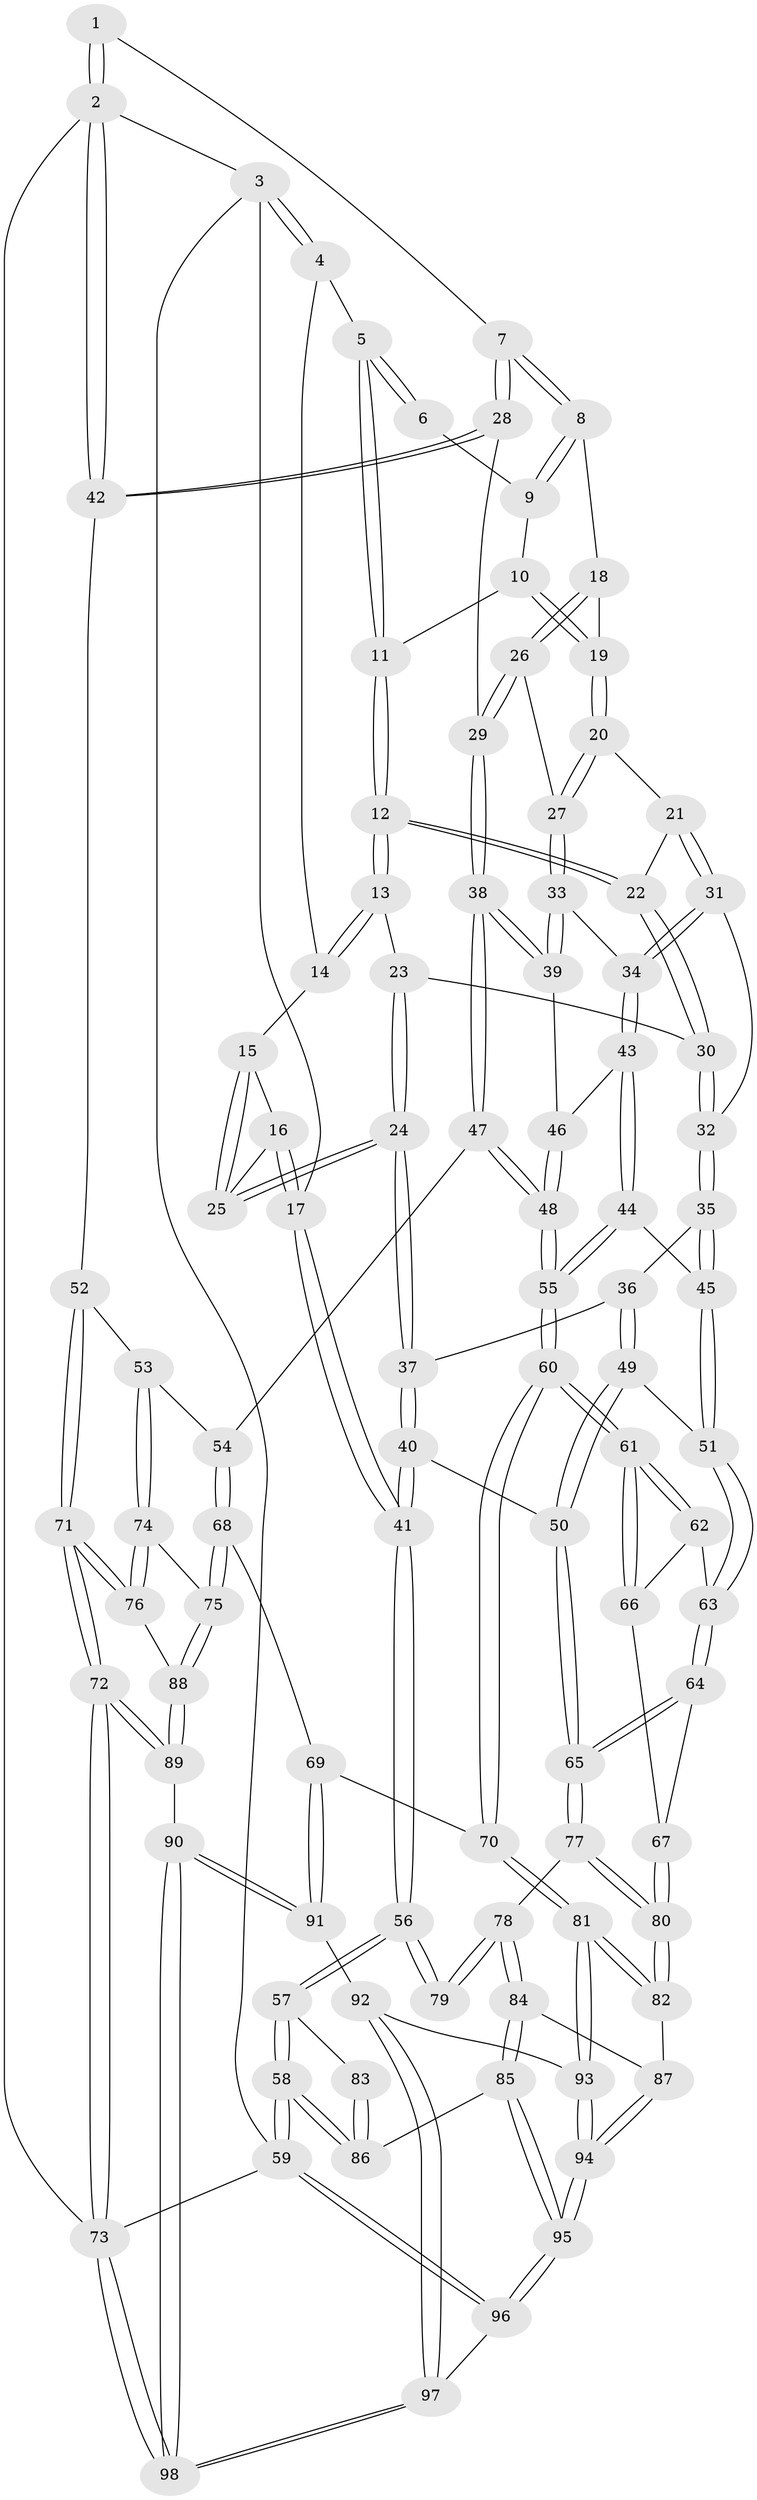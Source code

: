 // Generated by graph-tools (version 1.1) at 2025/38/03/09/25 02:38:37]
// undirected, 98 vertices, 242 edges
graph export_dot {
graph [start="1"]
  node [color=gray90,style=filled];
  1 [pos="+0.893212092090221+0"];
  2 [pos="+1+0"];
  3 [pos="+0+0"];
  4 [pos="+0.2294997437647451+0"];
  5 [pos="+0.5131933800124686+0"];
  6 [pos="+0.7290714098413744+0"];
  7 [pos="+0.9604588921414116+0.19555925258669013"];
  8 [pos="+0.8206349217239555+0.0636406659701885"];
  9 [pos="+0.7816216298016082+0"];
  10 [pos="+0.6847344121454713+0.10271067961631422"];
  11 [pos="+0.5054690411244283+0"];
  12 [pos="+0.4726439996681506+0.06055373438544126"];
  13 [pos="+0.2881852701461768+0.10158436544812482"];
  14 [pos="+0.2487969320358525+0.0710565767426954"];
  15 [pos="+0.17858303286492117+0.0921544249961738"];
  16 [pos="+0+0"];
  17 [pos="+0+0"];
  18 [pos="+0.7225470287365476+0.13493539426279047"];
  19 [pos="+0.6891472961592738+0.11714072681354704"];
  20 [pos="+0.5764227049351265+0.18865233287320252"];
  21 [pos="+0.5155306651084253+0.13186617044439986"];
  22 [pos="+0.4744323641138391+0.07082395158110348"];
  23 [pos="+0.2748699512726635+0.14824080975184845"];
  24 [pos="+0.18522920520368094+0.2577200556973894"];
  25 [pos="+0.1821667466017116+0.2510188519069076"];
  26 [pos="+0.7252532997461214+0.1545874424574486"];
  27 [pos="+0.6049415973755432+0.24233470258088427"];
  28 [pos="+1+0.2555982867531003"];
  29 [pos="+0.8366008880184979+0.33202941480292075"];
  30 [pos="+0.37256010440271686+0.22125270612300613"];
  31 [pos="+0.4476030617309513+0.31499423607170235"];
  32 [pos="+0.3577393999367996+0.27021634035531733"];
  33 [pos="+0.6069026004014251+0.24857882750671317"];
  34 [pos="+0.4765727297776258+0.34845418075068235"];
  35 [pos="+0.29333562125676826+0.3032673464036163"];
  36 [pos="+0.18817880603271311+0.31529304674476594"];
  37 [pos="+0.1866706336894269+0.3144602011227307"];
  38 [pos="+0.8131689383724535+0.3497502154275028"];
  39 [pos="+0.6954808072252767+0.32553026470204555"];
  40 [pos="+0+0.3995177945256769"];
  41 [pos="+0+0.4049331379672363"];
  42 [pos="+1+0.2703977267259618"];
  43 [pos="+0.4800407303486029+0.4243207160014123"];
  44 [pos="+0.46635129532170483+0.46087405902057504"];
  45 [pos="+0.42564422669429797+0.46897210579443444"];
  46 [pos="+0.6346754947755999+0.37676946644195086"];
  47 [pos="+0.7941570094208075+0.45236020959579915"];
  48 [pos="+0.6015901988163522+0.5523520003207062"];
  49 [pos="+0.22356608353687932+0.40509131242306673"];
  50 [pos="+0.20811471622395192+0.5743093052775764"];
  51 [pos="+0.39024866964670685+0.48936282096130307"];
  52 [pos="+1+0.38152860821539253"];
  53 [pos="+0.8952212118608823+0.5892549279089159"];
  54 [pos="+0.8253300205797042+0.5423122065703094"];
  55 [pos="+0.5732197890210323+0.5774036153440116"];
  56 [pos="+0+0.534471196805381"];
  57 [pos="+0+0.6516253009284408"];
  58 [pos="+0+1"];
  59 [pos="+0+1"];
  60 [pos="+0.5772336754207704+0.6627226372550054"];
  61 [pos="+0.5558023896000619+0.659120823118908"];
  62 [pos="+0.397586715107175+0.5794703179495722"];
  63 [pos="+0.36571107602822+0.5256342128492522"];
  64 [pos="+0.3214858361239157+0.5623324743062744"];
  65 [pos="+0.21972319282113195+0.6010974536739857"];
  66 [pos="+0.41642286613802193+0.6440543727706582"];
  67 [pos="+0.3847370946358927+0.6552279399009853"];
  68 [pos="+0.7085594809851686+0.6962973043792745"];
  69 [pos="+0.697454165417067+0.6983963335897013"];
  70 [pos="+0.5793555787700396+0.668370078588453"];
  71 [pos="+1+0.7150545887190448"];
  72 [pos="+1+0.8295063071419715"];
  73 [pos="+1+1"];
  74 [pos="+0.9228525796746495+0.6535388432931667"];
  75 [pos="+0.8502142560449651+0.756828866767449"];
  76 [pos="+1+0.708081558489115"];
  77 [pos="+0.2047498612045211+0.653688923932649"];
  78 [pos="+0.1934549402862007+0.6604599339626865"];
  79 [pos="+0.16228342138011445+0.6598652984463597"];
  80 [pos="+0.32546826709983623+0.7498629640337228"];
  81 [pos="+0.49933771632190954+0.8155488149586759"];
  82 [pos="+0.32682702806381525+0.7523170028496071"];
  83 [pos="+0.06438939283076137+0.7187244044682154"];
  84 [pos="+0.13120303068525116+0.8457550024014387"];
  85 [pos="+0.12607301085940023+0.850703425517634"];
  86 [pos="+0.06085639133753864+0.8780355186528221"];
  87 [pos="+0.2806305768936603+0.8389201539421005"];
  88 [pos="+0.8690508055248019+0.8159837935962041"];
  89 [pos="+0.8688158870344754+0.8317043623051952"];
  90 [pos="+0.8409268592197092+0.9735943659500824"];
  91 [pos="+0.7136115329956979+0.8928518367243888"];
  92 [pos="+0.5524387190933627+0.8959730790480986"];
  93 [pos="+0.5007851405988275+0.8260028496324863"];
  94 [pos="+0.319090215651059+0.9835690467527031"];
  95 [pos="+0.30696195872959364+1"];
  96 [pos="+0.29240783190213254+1"];
  97 [pos="+0.5503385363889239+1"];
  98 [pos="+0.9803045322134171+1"];
  1 -- 2;
  1 -- 2;
  1 -- 7;
  2 -- 3;
  2 -- 42;
  2 -- 42;
  2 -- 73;
  3 -- 4;
  3 -- 4;
  3 -- 17;
  3 -- 59;
  4 -- 5;
  4 -- 14;
  5 -- 6;
  5 -- 6;
  5 -- 11;
  5 -- 11;
  6 -- 9;
  7 -- 8;
  7 -- 8;
  7 -- 28;
  7 -- 28;
  8 -- 9;
  8 -- 9;
  8 -- 18;
  9 -- 10;
  10 -- 11;
  10 -- 19;
  10 -- 19;
  11 -- 12;
  11 -- 12;
  12 -- 13;
  12 -- 13;
  12 -- 22;
  12 -- 22;
  13 -- 14;
  13 -- 14;
  13 -- 23;
  14 -- 15;
  15 -- 16;
  15 -- 25;
  15 -- 25;
  16 -- 17;
  16 -- 17;
  16 -- 25;
  17 -- 41;
  17 -- 41;
  18 -- 19;
  18 -- 26;
  18 -- 26;
  19 -- 20;
  19 -- 20;
  20 -- 21;
  20 -- 27;
  20 -- 27;
  21 -- 22;
  21 -- 31;
  21 -- 31;
  22 -- 30;
  22 -- 30;
  23 -- 24;
  23 -- 24;
  23 -- 30;
  24 -- 25;
  24 -- 25;
  24 -- 37;
  24 -- 37;
  26 -- 27;
  26 -- 29;
  26 -- 29;
  27 -- 33;
  27 -- 33;
  28 -- 29;
  28 -- 42;
  28 -- 42;
  29 -- 38;
  29 -- 38;
  30 -- 32;
  30 -- 32;
  31 -- 32;
  31 -- 34;
  31 -- 34;
  32 -- 35;
  32 -- 35;
  33 -- 34;
  33 -- 39;
  33 -- 39;
  34 -- 43;
  34 -- 43;
  35 -- 36;
  35 -- 45;
  35 -- 45;
  36 -- 37;
  36 -- 49;
  36 -- 49;
  37 -- 40;
  37 -- 40;
  38 -- 39;
  38 -- 39;
  38 -- 47;
  38 -- 47;
  39 -- 46;
  40 -- 41;
  40 -- 41;
  40 -- 50;
  41 -- 56;
  41 -- 56;
  42 -- 52;
  43 -- 44;
  43 -- 44;
  43 -- 46;
  44 -- 45;
  44 -- 55;
  44 -- 55;
  45 -- 51;
  45 -- 51;
  46 -- 48;
  46 -- 48;
  47 -- 48;
  47 -- 48;
  47 -- 54;
  48 -- 55;
  48 -- 55;
  49 -- 50;
  49 -- 50;
  49 -- 51;
  50 -- 65;
  50 -- 65;
  51 -- 63;
  51 -- 63;
  52 -- 53;
  52 -- 71;
  52 -- 71;
  53 -- 54;
  53 -- 74;
  53 -- 74;
  54 -- 68;
  54 -- 68;
  55 -- 60;
  55 -- 60;
  56 -- 57;
  56 -- 57;
  56 -- 79;
  56 -- 79;
  57 -- 58;
  57 -- 58;
  57 -- 83;
  58 -- 59;
  58 -- 59;
  58 -- 86;
  58 -- 86;
  59 -- 96;
  59 -- 96;
  59 -- 73;
  60 -- 61;
  60 -- 61;
  60 -- 70;
  60 -- 70;
  61 -- 62;
  61 -- 62;
  61 -- 66;
  61 -- 66;
  62 -- 63;
  62 -- 66;
  63 -- 64;
  63 -- 64;
  64 -- 65;
  64 -- 65;
  64 -- 67;
  65 -- 77;
  65 -- 77;
  66 -- 67;
  67 -- 80;
  67 -- 80;
  68 -- 69;
  68 -- 75;
  68 -- 75;
  69 -- 70;
  69 -- 91;
  69 -- 91;
  70 -- 81;
  70 -- 81;
  71 -- 72;
  71 -- 72;
  71 -- 76;
  71 -- 76;
  72 -- 73;
  72 -- 73;
  72 -- 89;
  72 -- 89;
  73 -- 98;
  73 -- 98;
  74 -- 75;
  74 -- 76;
  74 -- 76;
  75 -- 88;
  75 -- 88;
  76 -- 88;
  77 -- 78;
  77 -- 80;
  77 -- 80;
  78 -- 79;
  78 -- 79;
  78 -- 84;
  78 -- 84;
  80 -- 82;
  80 -- 82;
  81 -- 82;
  81 -- 82;
  81 -- 93;
  81 -- 93;
  82 -- 87;
  83 -- 86;
  83 -- 86;
  84 -- 85;
  84 -- 85;
  84 -- 87;
  85 -- 86;
  85 -- 95;
  85 -- 95;
  87 -- 94;
  87 -- 94;
  88 -- 89;
  88 -- 89;
  89 -- 90;
  90 -- 91;
  90 -- 91;
  90 -- 98;
  90 -- 98;
  91 -- 92;
  92 -- 93;
  92 -- 97;
  92 -- 97;
  93 -- 94;
  93 -- 94;
  94 -- 95;
  94 -- 95;
  95 -- 96;
  95 -- 96;
  96 -- 97;
  97 -- 98;
  97 -- 98;
}
